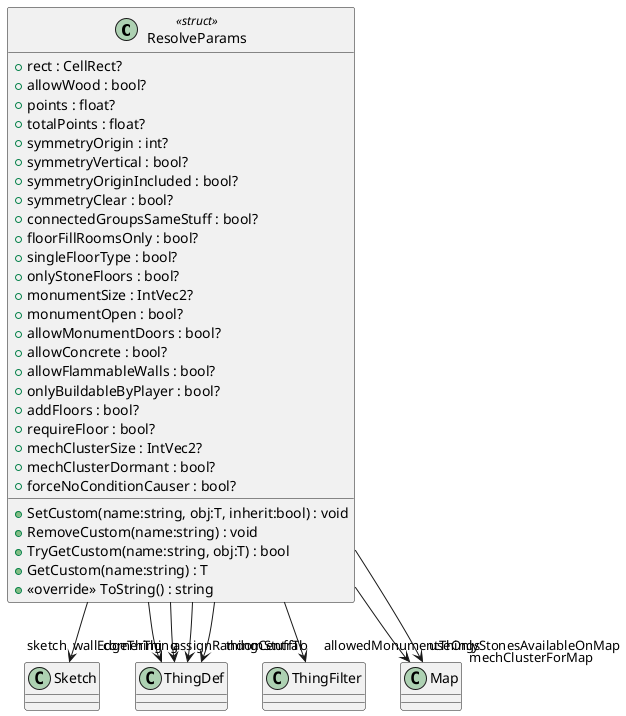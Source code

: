 @startuml
class ResolveParams <<struct>> {
    + rect : CellRect?
    + allowWood : bool?
    + points : float?
    + totalPoints : float?
    + symmetryOrigin : int?
    + symmetryVertical : bool?
    + symmetryOriginIncluded : bool?
    + symmetryClear : bool?
    + connectedGroupsSameStuff : bool?
    + floorFillRoomsOnly : bool?
    + singleFloorType : bool?
    + onlyStoneFloors : bool?
    + monumentSize : IntVec2?
    + monumentOpen : bool?
    + allowMonumentDoors : bool?
    + allowConcrete : bool?
    + allowFlammableWalls : bool?
    + onlyBuildableByPlayer : bool?
    + addFloors : bool?
    + requireFloor : bool?
    + mechClusterSize : IntVec2?
    + mechClusterDormant : bool?
    + forceNoConditionCauser : bool?
    + SetCustom(name:string, obj:T, inherit:bool) : void
    + RemoveCustom(name:string) : void
    + TryGetCustom(name:string, obj:T) : bool
    + GetCustom(name:string) : T
    + <<override>> ToString() : string
}
ResolveParams --> "sketch" Sketch
ResolveParams --> "assignRandomStuffTo" ThingDef
ResolveParams --> "cornerThing" ThingDef
ResolveParams --> "thingCentral" ThingDef
ResolveParams --> "wallEdgeThing" ThingDef
ResolveParams --> "allowedMonumentThings" ThingFilter
ResolveParams --> "useOnlyStonesAvailableOnMap" Map
ResolveParams --> "mechClusterForMap" Map
@enduml
